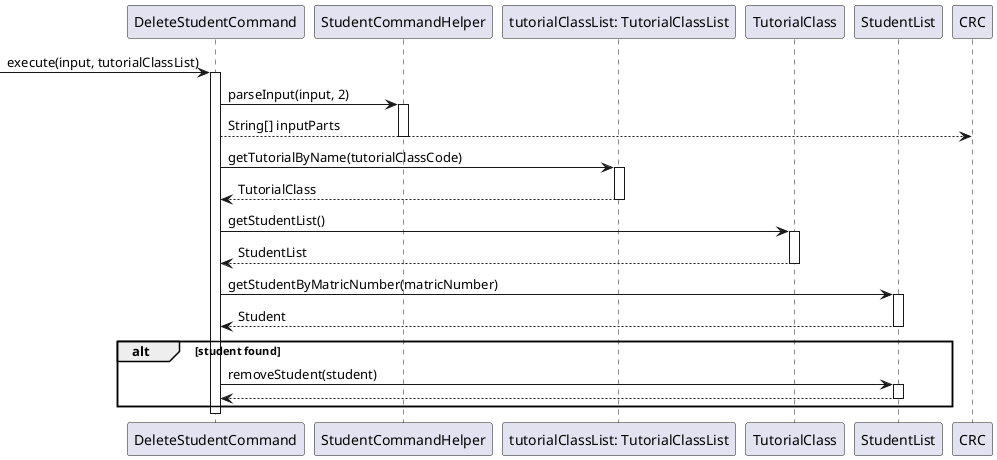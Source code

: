 @startuml

participant "DeleteStudentCommand" as DSC
participant "StudentCommandHelper" as Helper
participant "tutorialClassList: TutorialClassList" as TCL
participant "TutorialClass" as TC
participant "StudentList" as SL

-> DSC: execute(input, tutorialClassList)
activate DSC

DSC -> Helper: parseInput(input, 2)
activate Helper
DSC --> CRC: String[] inputParts
deactivate Helper

DSC -> TCL: getTutorialByName(tutorialClassCode)
activate TCL
TCL --> DSC: TutorialClass
deactivate TCL


    DSC -> TC: getStudentList()
    activate TC
    TC --> DSC: StudentList
    deactivate TC

    DSC -> SL: getStudentByMatricNumber(matricNumber)
    activate SL
    SL --> DSC: Student
    deactivate SL

    alt student found
        DSC -> SL: removeStudent(student)
        activate SL
        SL --> DSC
        deactivate SL
    end
    deactivate DSC


@enduml
